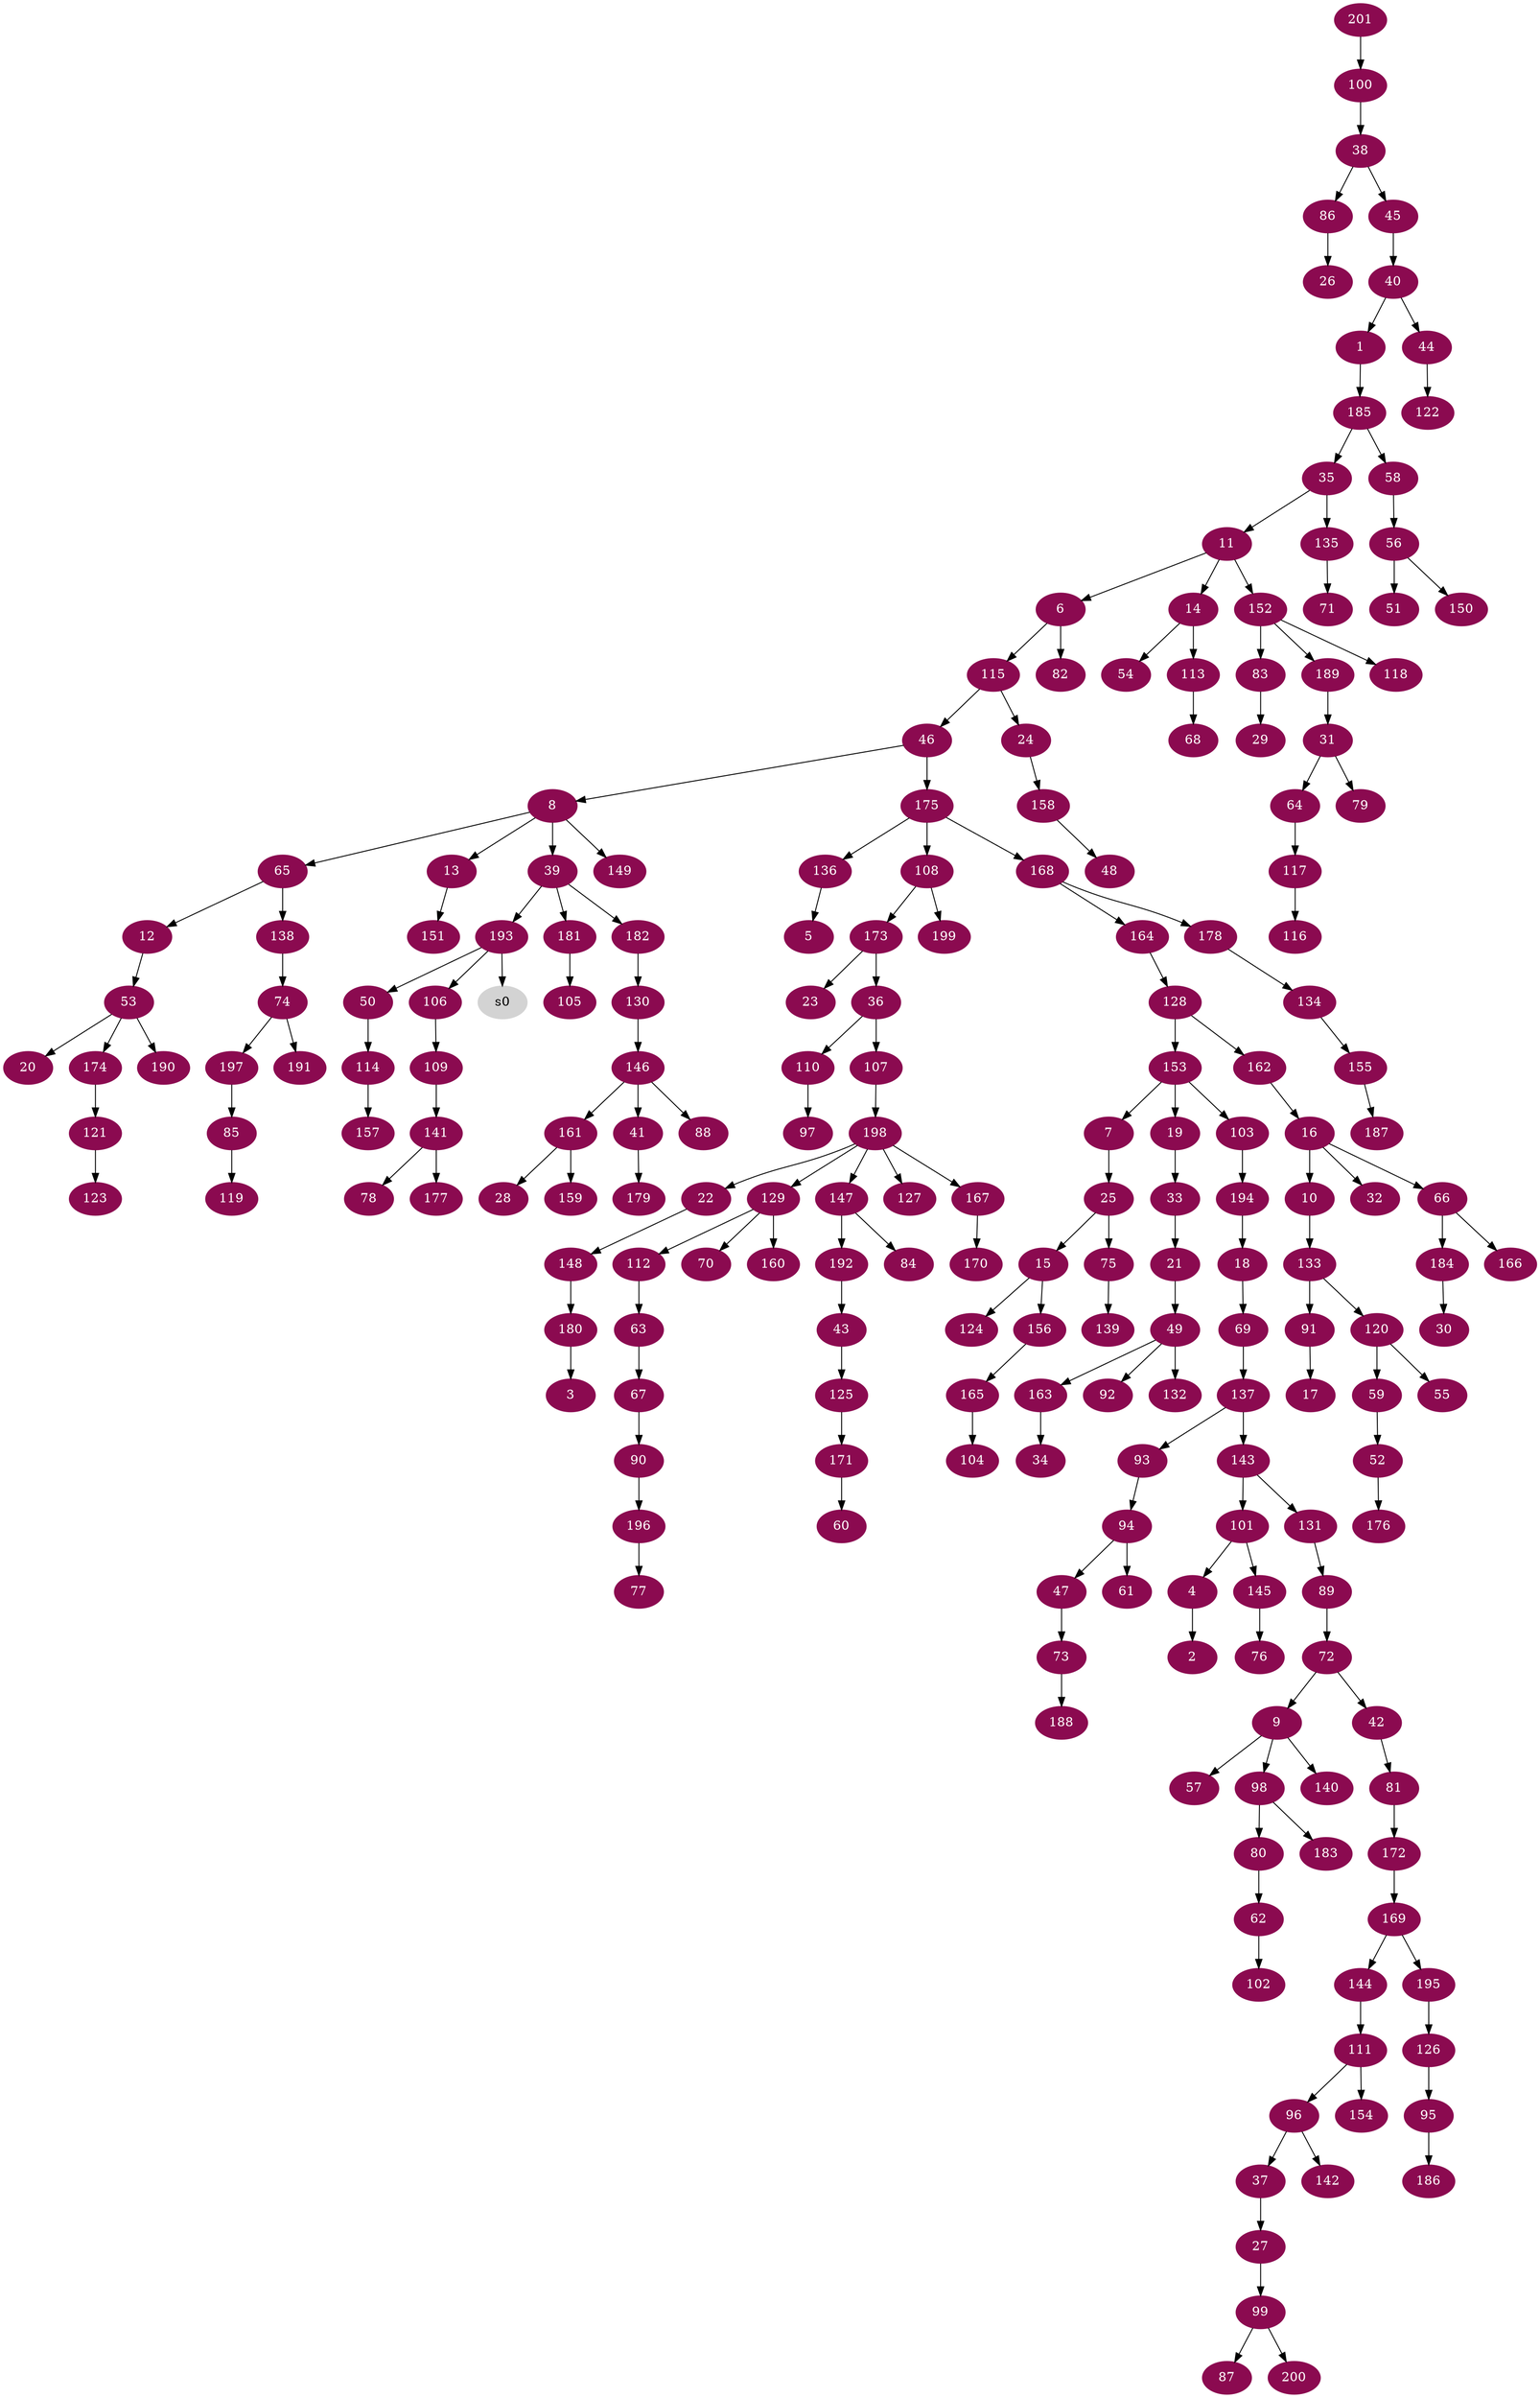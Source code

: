 digraph G {
node [color=deeppink4, style=filled, fontcolor=white];
40 -> 1;
4 -> 2;
180 -> 3;
101 -> 4;
136 -> 5;
11 -> 6;
153 -> 7;
46 -> 8;
72 -> 9;
16 -> 10;
35 -> 11;
65 -> 12;
8 -> 13;
11 -> 14;
25 -> 15;
162 -> 16;
91 -> 17;
194 -> 18;
153 -> 19;
53 -> 20;
33 -> 21;
198 -> 22;
173 -> 23;
115 -> 24;
7 -> 25;
86 -> 26;
37 -> 27;
161 -> 28;
83 -> 29;
184 -> 30;
189 -> 31;
16 -> 32;
19 -> 33;
163 -> 34;
185 -> 35;
173 -> 36;
96 -> 37;
100 -> 38;
8 -> 39;
45 -> 40;
146 -> 41;
72 -> 42;
192 -> 43;
40 -> 44;
38 -> 45;
115 -> 46;
94 -> 47;
158 -> 48;
21 -> 49;
193 -> 50;
56 -> 51;
59 -> 52;
12 -> 53;
14 -> 54;
120 -> 55;
58 -> 56;
9 -> 57;
185 -> 58;
120 -> 59;
171 -> 60;
94 -> 61;
80 -> 62;
112 -> 63;
31 -> 64;
8 -> 65;
16 -> 66;
63 -> 67;
113 -> 68;
18 -> 69;
129 -> 70;
135 -> 71;
89 -> 72;
47 -> 73;
138 -> 74;
25 -> 75;
145 -> 76;
196 -> 77;
141 -> 78;
31 -> 79;
98 -> 80;
42 -> 81;
6 -> 82;
152 -> 83;
147 -> 84;
197 -> 85;
38 -> 86;
99 -> 87;
146 -> 88;
131 -> 89;
67 -> 90;
133 -> 91;
49 -> 92;
137 -> 93;
93 -> 94;
126 -> 95;
111 -> 96;
110 -> 97;
9 -> 98;
27 -> 99;
201 -> 100;
143 -> 101;
62 -> 102;
153 -> 103;
165 -> 104;
181 -> 105;
193 -> 106;
36 -> 107;
175 -> 108;
106 -> 109;
36 -> 110;
144 -> 111;
129 -> 112;
14 -> 113;
50 -> 114;
6 -> 115;
117 -> 116;
64 -> 117;
152 -> 118;
85 -> 119;
133 -> 120;
174 -> 121;
44 -> 122;
121 -> 123;
15 -> 124;
43 -> 125;
195 -> 126;
198 -> 127;
164 -> 128;
198 -> 129;
182 -> 130;
143 -> 131;
49 -> 132;
10 -> 133;
178 -> 134;
35 -> 135;
175 -> 136;
69 -> 137;
65 -> 138;
75 -> 139;
9 -> 140;
109 -> 141;
96 -> 142;
137 -> 143;
169 -> 144;
101 -> 145;
130 -> 146;
198 -> 147;
22 -> 148;
8 -> 149;
56 -> 150;
13 -> 151;
11 -> 152;
128 -> 153;
111 -> 154;
134 -> 155;
15 -> 156;
114 -> 157;
24 -> 158;
161 -> 159;
129 -> 160;
146 -> 161;
128 -> 162;
49 -> 163;
168 -> 164;
156 -> 165;
66 -> 166;
198 -> 167;
175 -> 168;
172 -> 169;
167 -> 170;
125 -> 171;
81 -> 172;
108 -> 173;
53 -> 174;
46 -> 175;
52 -> 176;
141 -> 177;
168 -> 178;
41 -> 179;
148 -> 180;
39 -> 181;
39 -> 182;
98 -> 183;
66 -> 184;
1 -> 185;
95 -> 186;
155 -> 187;
73 -> 188;
152 -> 189;
53 -> 190;
74 -> 191;
147 -> 192;
39 -> 193;
103 -> 194;
169 -> 195;
90 -> 196;
74 -> 197;
107 -> 198;
108 -> 199;
99 -> 200;
node [color=lightgrey, style=filled, fontcolor=black];
193 -> s0;
}
